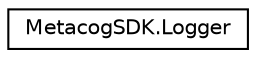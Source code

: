 digraph "Graphical Class Hierarchy"
{
  edge [fontname="Helvetica",fontsize="10",labelfontname="Helvetica",labelfontsize="10"];
  node [fontname="Helvetica",fontsize="10",shape=record];
  rankdir="LR";
  Node1 [label="MetacogSDK.Logger",height=0.2,width=0.4,color="black", fillcolor="white", style="filled",URL="$classMetacogSDK_1_1Logger.html",tooltip="Continous pushing of events to the Metacog platform. "];
}
